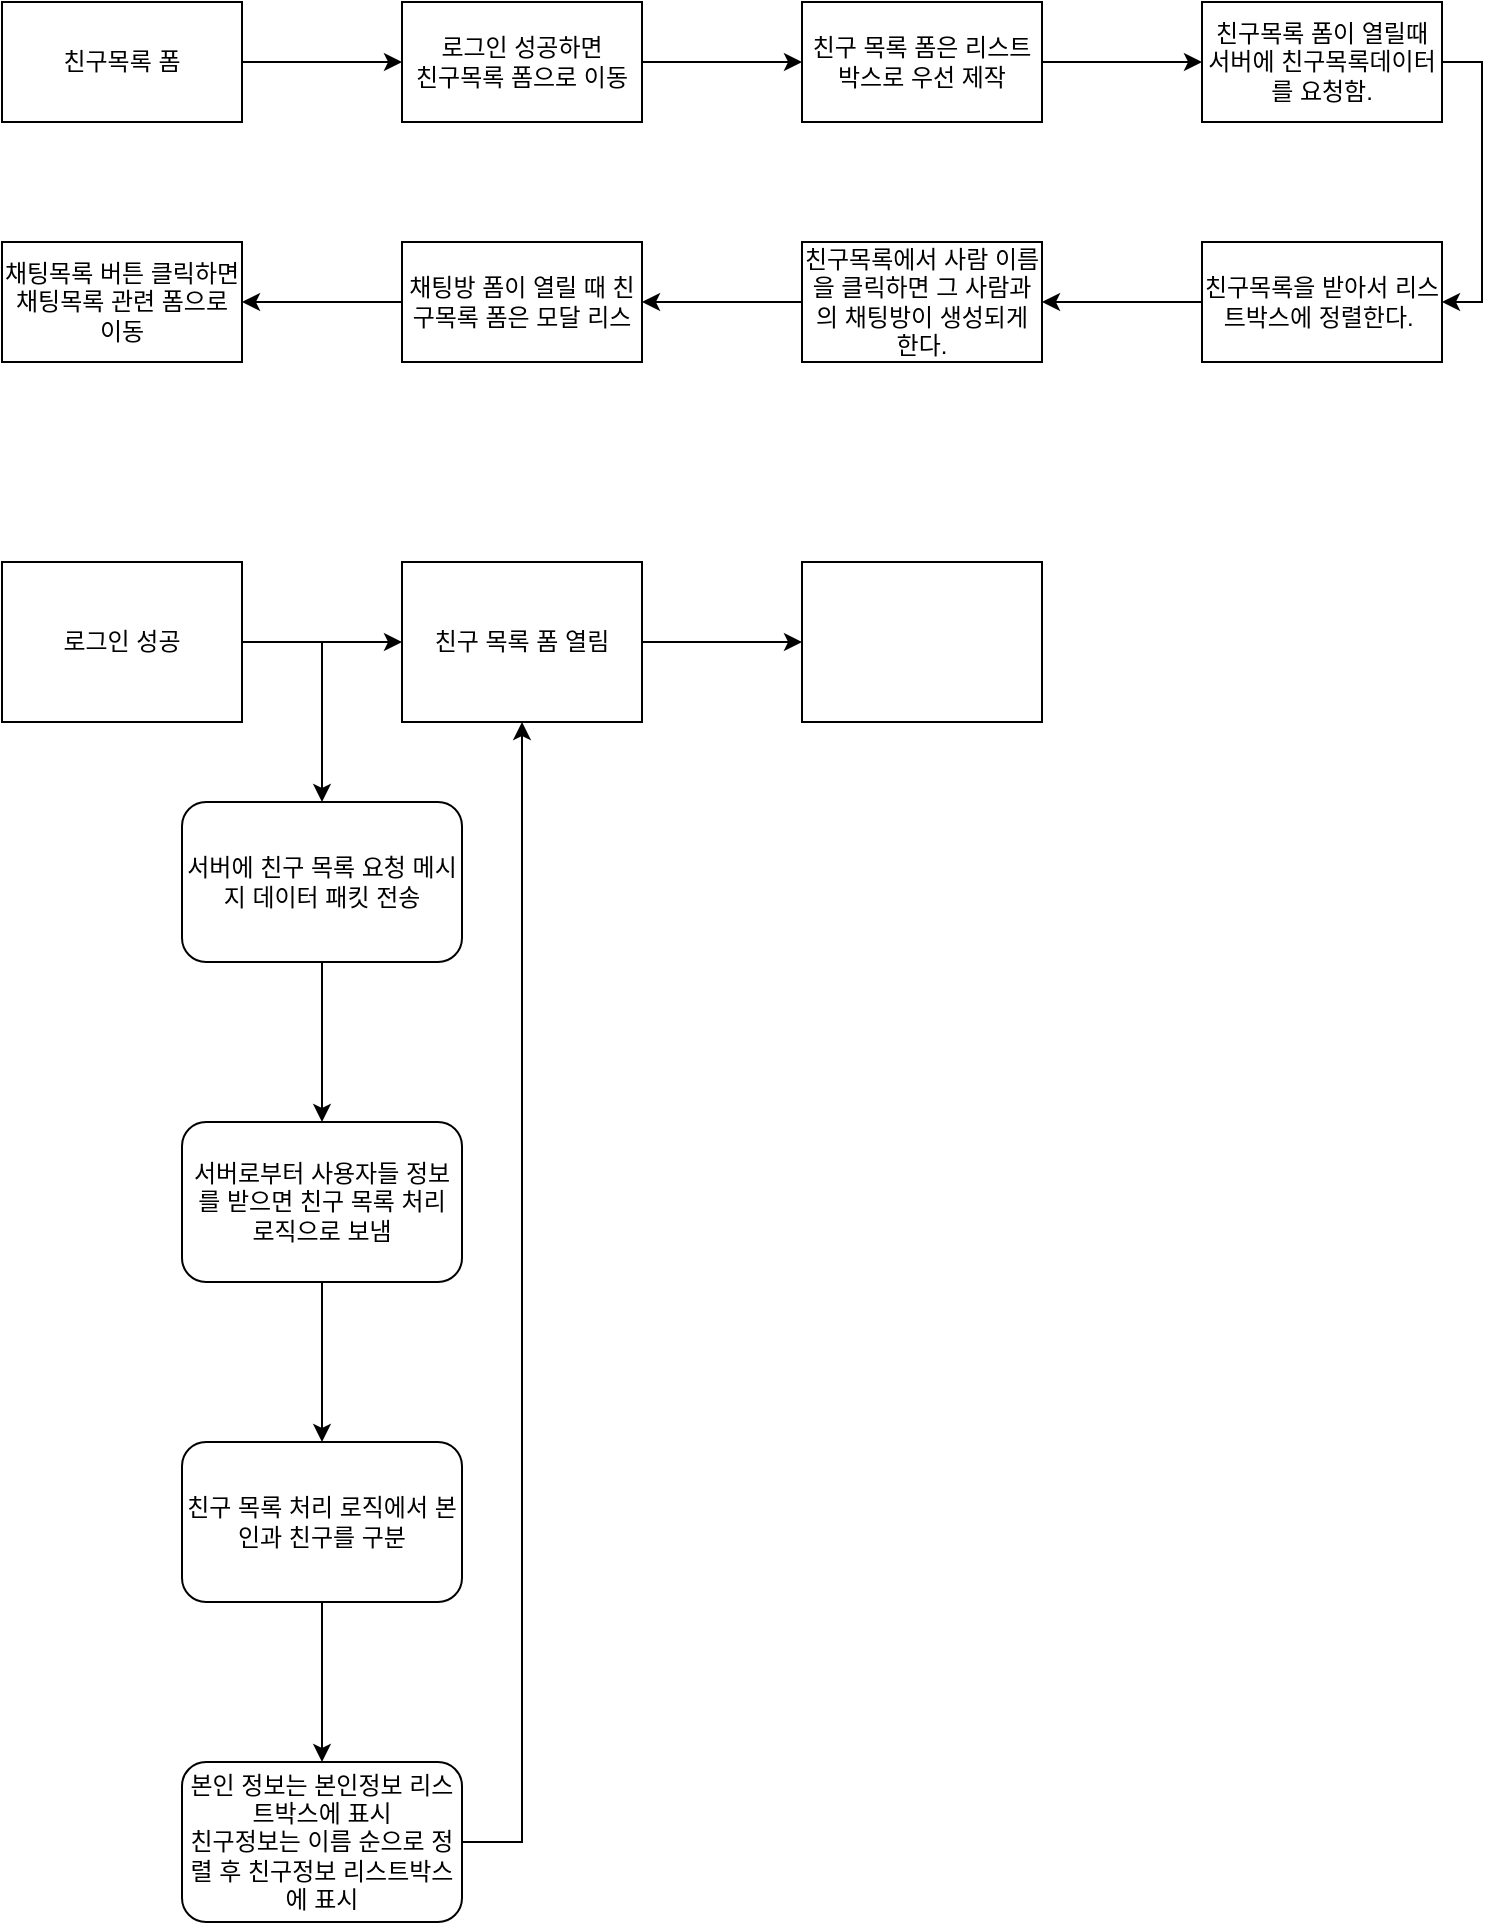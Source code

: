 <mxfile version="24.7.16">
  <diagram name="페이지-1" id="WD8YnnUV9YajNrHjpi7d">
    <mxGraphModel dx="1434" dy="738" grid="1" gridSize="10" guides="1" tooltips="1" connect="1" arrows="1" fold="1" page="1" pageScale="1" pageWidth="827" pageHeight="1169" math="0" shadow="0">
      <root>
        <mxCell id="0" />
        <mxCell id="1" parent="0" />
        <mxCell id="jukemgydLVU4VasC8p-U-3" style="edgeStyle=orthogonalEdgeStyle;rounded=0;orthogonalLoop=1;jettySize=auto;html=1;exitX=1;exitY=0.5;exitDx=0;exitDy=0;entryX=0;entryY=0.5;entryDx=0;entryDy=0;" parent="1" source="UKj5YuaMbmcDBtGW1ipd-1" target="mCQldhAXyMoxN78i_hk_-1" edge="1">
          <mxGeometry relative="1" as="geometry" />
        </mxCell>
        <mxCell id="UKj5YuaMbmcDBtGW1ipd-1" value="친구목록 폼" style="rounded=0;whiteSpace=wrap;html=1;" parent="1" vertex="1">
          <mxGeometry x="40" y="80" width="120" height="60" as="geometry" />
        </mxCell>
        <mxCell id="jukemgydLVU4VasC8p-U-4" style="edgeStyle=orthogonalEdgeStyle;rounded=0;orthogonalLoop=1;jettySize=auto;html=1;exitX=1;exitY=0.5;exitDx=0;exitDy=0;entryX=0;entryY=0.5;entryDx=0;entryDy=0;" parent="1" source="mCQldhAXyMoxN78i_hk_-1" target="mCQldhAXyMoxN78i_hk_-2" edge="1">
          <mxGeometry relative="1" as="geometry" />
        </mxCell>
        <mxCell id="mCQldhAXyMoxN78i_hk_-1" value="로그인 성공하면&lt;div&gt;친구목록 폼으로 이동&lt;/div&gt;" style="rounded=0;whiteSpace=wrap;html=1;" parent="1" vertex="1">
          <mxGeometry x="240" y="80" width="120" height="60" as="geometry" />
        </mxCell>
        <mxCell id="jukemgydLVU4VasC8p-U-5" style="edgeStyle=orthogonalEdgeStyle;rounded=0;orthogonalLoop=1;jettySize=auto;html=1;exitX=1;exitY=0.5;exitDx=0;exitDy=0;entryX=0;entryY=0.5;entryDx=0;entryDy=0;" parent="1" source="mCQldhAXyMoxN78i_hk_-2" target="mCQldhAXyMoxN78i_hk_-3" edge="1">
          <mxGeometry relative="1" as="geometry" />
        </mxCell>
        <mxCell id="mCQldhAXyMoxN78i_hk_-2" value="친구 목록 폼은 리스트박스로 우선 제작" style="rounded=0;whiteSpace=wrap;html=1;" parent="1" vertex="1">
          <mxGeometry x="440" y="80" width="120" height="60" as="geometry" />
        </mxCell>
        <mxCell id="jukemgydLVU4VasC8p-U-6" style="edgeStyle=orthogonalEdgeStyle;rounded=0;orthogonalLoop=1;jettySize=auto;html=1;exitX=1;exitY=0.5;exitDx=0;exitDy=0;entryX=1;entryY=0.5;entryDx=0;entryDy=0;" parent="1" source="mCQldhAXyMoxN78i_hk_-3" target="jukemgydLVU4VasC8p-U-1" edge="1">
          <mxGeometry relative="1" as="geometry" />
        </mxCell>
        <mxCell id="mCQldhAXyMoxN78i_hk_-3" value="친구목록 폼이 열릴때 서버에 친구목록데이터를 요청함." style="rounded=0;whiteSpace=wrap;html=1;" parent="1" vertex="1">
          <mxGeometry x="640" y="80" width="120" height="60" as="geometry" />
        </mxCell>
        <mxCell id="jukemgydLVU4VasC8p-U-7" style="edgeStyle=orthogonalEdgeStyle;rounded=0;orthogonalLoop=1;jettySize=auto;html=1;exitX=0;exitY=0.5;exitDx=0;exitDy=0;entryX=1;entryY=0.5;entryDx=0;entryDy=0;" parent="1" source="jukemgydLVU4VasC8p-U-1" target="jukemgydLVU4VasC8p-U-2" edge="1">
          <mxGeometry relative="1" as="geometry" />
        </mxCell>
        <mxCell id="jukemgydLVU4VasC8p-U-1" value="친구목록을 받아서 리스트박스에 정렬한다.&amp;nbsp;" style="rounded=0;whiteSpace=wrap;html=1;" parent="1" vertex="1">
          <mxGeometry x="640" y="200" width="120" height="60" as="geometry" />
        </mxCell>
        <mxCell id="jukemgydLVU4VasC8p-U-9" style="edgeStyle=orthogonalEdgeStyle;rounded=0;orthogonalLoop=1;jettySize=auto;html=1;exitX=0;exitY=0.5;exitDx=0;exitDy=0;entryX=1;entryY=0.5;entryDx=0;entryDy=0;" parent="1" source="jukemgydLVU4VasC8p-U-2" target="jukemgydLVU4VasC8p-U-8" edge="1">
          <mxGeometry relative="1" as="geometry">
            <mxPoint x="390" y="230" as="targetPoint" />
          </mxGeometry>
        </mxCell>
        <mxCell id="jukemgydLVU4VasC8p-U-2" value="친구목록에서 사람 이름을 클릭하면 그 사람과의 채팅방이 생성되게 한다." style="rounded=0;whiteSpace=wrap;html=1;" parent="1" vertex="1">
          <mxGeometry x="440" y="200" width="120" height="60" as="geometry" />
        </mxCell>
        <mxCell id="jukemgydLVU4VasC8p-U-11" style="edgeStyle=orthogonalEdgeStyle;rounded=0;orthogonalLoop=1;jettySize=auto;html=1;exitX=0;exitY=0.5;exitDx=0;exitDy=0;entryX=1;entryY=0.5;entryDx=0;entryDy=0;" parent="1" source="jukemgydLVU4VasC8p-U-8" target="jukemgydLVU4VasC8p-U-10" edge="1">
          <mxGeometry relative="1" as="geometry" />
        </mxCell>
        <mxCell id="jukemgydLVU4VasC8p-U-8" value="채팅방 폼이 열릴 때 친구목록 폼은 모달 리스" style="rounded=0;whiteSpace=wrap;html=1;" parent="1" vertex="1">
          <mxGeometry x="240" y="200" width="120" height="60" as="geometry" />
        </mxCell>
        <mxCell id="jukemgydLVU4VasC8p-U-10" value="채팅목록 버튼 클릭하면 채팅목록 관련 폼으로 이동" style="rounded=0;whiteSpace=wrap;html=1;" parent="1" vertex="1">
          <mxGeometry x="40" y="200" width="120" height="60" as="geometry" />
        </mxCell>
        <mxCell id="x0iYdePWhLgiK0Yyd-Qn-8" style="edgeStyle=orthogonalEdgeStyle;rounded=0;orthogonalLoop=1;jettySize=auto;html=1;exitX=1;exitY=0.5;exitDx=0;exitDy=0;entryX=0;entryY=0.5;entryDx=0;entryDy=0;" edge="1" parent="1" source="x0iYdePWhLgiK0Yyd-Qn-1" target="x0iYdePWhLgiK0Yyd-Qn-2">
          <mxGeometry relative="1" as="geometry">
            <mxPoint x="230" y="400" as="targetPoint" />
          </mxGeometry>
        </mxCell>
        <mxCell id="x0iYdePWhLgiK0Yyd-Qn-1" value="로그인 성공" style="rounded=0;whiteSpace=wrap;html=1;" vertex="1" parent="1">
          <mxGeometry x="40" y="360" width="120" height="80" as="geometry" />
        </mxCell>
        <mxCell id="x0iYdePWhLgiK0Yyd-Qn-9" style="edgeStyle=orthogonalEdgeStyle;rounded=0;orthogonalLoop=1;jettySize=auto;html=1;exitX=1;exitY=0.5;exitDx=0;exitDy=0;entryX=0;entryY=0.5;entryDx=0;entryDy=0;" edge="1" parent="1" source="x0iYdePWhLgiK0Yyd-Qn-2" target="x0iYdePWhLgiK0Yyd-Qn-3">
          <mxGeometry relative="1" as="geometry" />
        </mxCell>
        <mxCell id="x0iYdePWhLgiK0Yyd-Qn-2" value="친구 목록 폼 열림" style="rounded=0;whiteSpace=wrap;html=1;" vertex="1" parent="1">
          <mxGeometry x="240" y="360" width="120" height="80" as="geometry" />
        </mxCell>
        <mxCell id="x0iYdePWhLgiK0Yyd-Qn-3" value="" style="rounded=0;whiteSpace=wrap;html=1;" vertex="1" parent="1">
          <mxGeometry x="440" y="360" width="120" height="80" as="geometry" />
        </mxCell>
        <mxCell id="x0iYdePWhLgiK0Yyd-Qn-11" style="edgeStyle=orthogonalEdgeStyle;rounded=0;orthogonalLoop=1;jettySize=auto;html=1;exitX=0.5;exitY=1;exitDx=0;exitDy=0;entryX=0.5;entryY=0;entryDx=0;entryDy=0;" edge="1" parent="1" source="x0iYdePWhLgiK0Yyd-Qn-4" target="x0iYdePWhLgiK0Yyd-Qn-5">
          <mxGeometry relative="1" as="geometry" />
        </mxCell>
        <mxCell id="x0iYdePWhLgiK0Yyd-Qn-4" value="서버에 친구 목록 요청 메시지 데이터 패킷 전송" style="rounded=1;whiteSpace=wrap;html=1;" vertex="1" parent="1">
          <mxGeometry x="130" y="480" width="140" height="80" as="geometry" />
        </mxCell>
        <mxCell id="x0iYdePWhLgiK0Yyd-Qn-12" style="edgeStyle=orthogonalEdgeStyle;rounded=0;orthogonalLoop=1;jettySize=auto;html=1;exitX=0.5;exitY=1;exitDx=0;exitDy=0;entryX=0.5;entryY=0;entryDx=0;entryDy=0;" edge="1" parent="1" source="x0iYdePWhLgiK0Yyd-Qn-5" target="x0iYdePWhLgiK0Yyd-Qn-6">
          <mxGeometry relative="1" as="geometry" />
        </mxCell>
        <mxCell id="x0iYdePWhLgiK0Yyd-Qn-5" value="서버로부터 사용자들 정보를 받으면 친구 목록 처리 로직으로 보냄" style="rounded=1;whiteSpace=wrap;html=1;" vertex="1" parent="1">
          <mxGeometry x="130" y="640" width="140" height="80" as="geometry" />
        </mxCell>
        <mxCell id="x0iYdePWhLgiK0Yyd-Qn-13" style="edgeStyle=orthogonalEdgeStyle;rounded=0;orthogonalLoop=1;jettySize=auto;html=1;exitX=0.5;exitY=1;exitDx=0;exitDy=0;entryX=0.5;entryY=0;entryDx=0;entryDy=0;" edge="1" parent="1" source="x0iYdePWhLgiK0Yyd-Qn-6" target="x0iYdePWhLgiK0Yyd-Qn-7">
          <mxGeometry relative="1" as="geometry" />
        </mxCell>
        <mxCell id="x0iYdePWhLgiK0Yyd-Qn-6" value="친구 목록 처리 로직에서 본인과 친구를 구분" style="rounded=1;whiteSpace=wrap;html=1;" vertex="1" parent="1">
          <mxGeometry x="130" y="800" width="140" height="80" as="geometry" />
        </mxCell>
        <mxCell id="x0iYdePWhLgiK0Yyd-Qn-7" value="본인 정보는 본인정보 리스트박스에 표시&lt;div&gt;친구정보는 이름 순으로 정렬 후 친구정보 리스트박스에 표시&lt;/div&gt;" style="rounded=1;whiteSpace=wrap;html=1;" vertex="1" parent="1">
          <mxGeometry x="130" y="960" width="140" height="80" as="geometry" />
        </mxCell>
        <mxCell id="x0iYdePWhLgiK0Yyd-Qn-15" style="edgeStyle=orthogonalEdgeStyle;rounded=0;orthogonalLoop=1;jettySize=auto;html=1;exitX=1;exitY=0.5;exitDx=0;exitDy=0;entryX=0.5;entryY=1;entryDx=0;entryDy=0;" edge="1" parent="1" source="x0iYdePWhLgiK0Yyd-Qn-7" target="x0iYdePWhLgiK0Yyd-Qn-2">
          <mxGeometry relative="1" as="geometry">
            <mxPoint x="370" y="520" as="targetPoint" />
          </mxGeometry>
        </mxCell>
        <mxCell id="x0iYdePWhLgiK0Yyd-Qn-16" value="" style="endArrow=classic;html=1;rounded=0;entryX=0.5;entryY=0;entryDx=0;entryDy=0;" edge="1" parent="1" target="x0iYdePWhLgiK0Yyd-Qn-4">
          <mxGeometry width="50" height="50" relative="1" as="geometry">
            <mxPoint x="200" y="400" as="sourcePoint" />
            <mxPoint x="150" y="460" as="targetPoint" />
          </mxGeometry>
        </mxCell>
      </root>
    </mxGraphModel>
  </diagram>
</mxfile>

